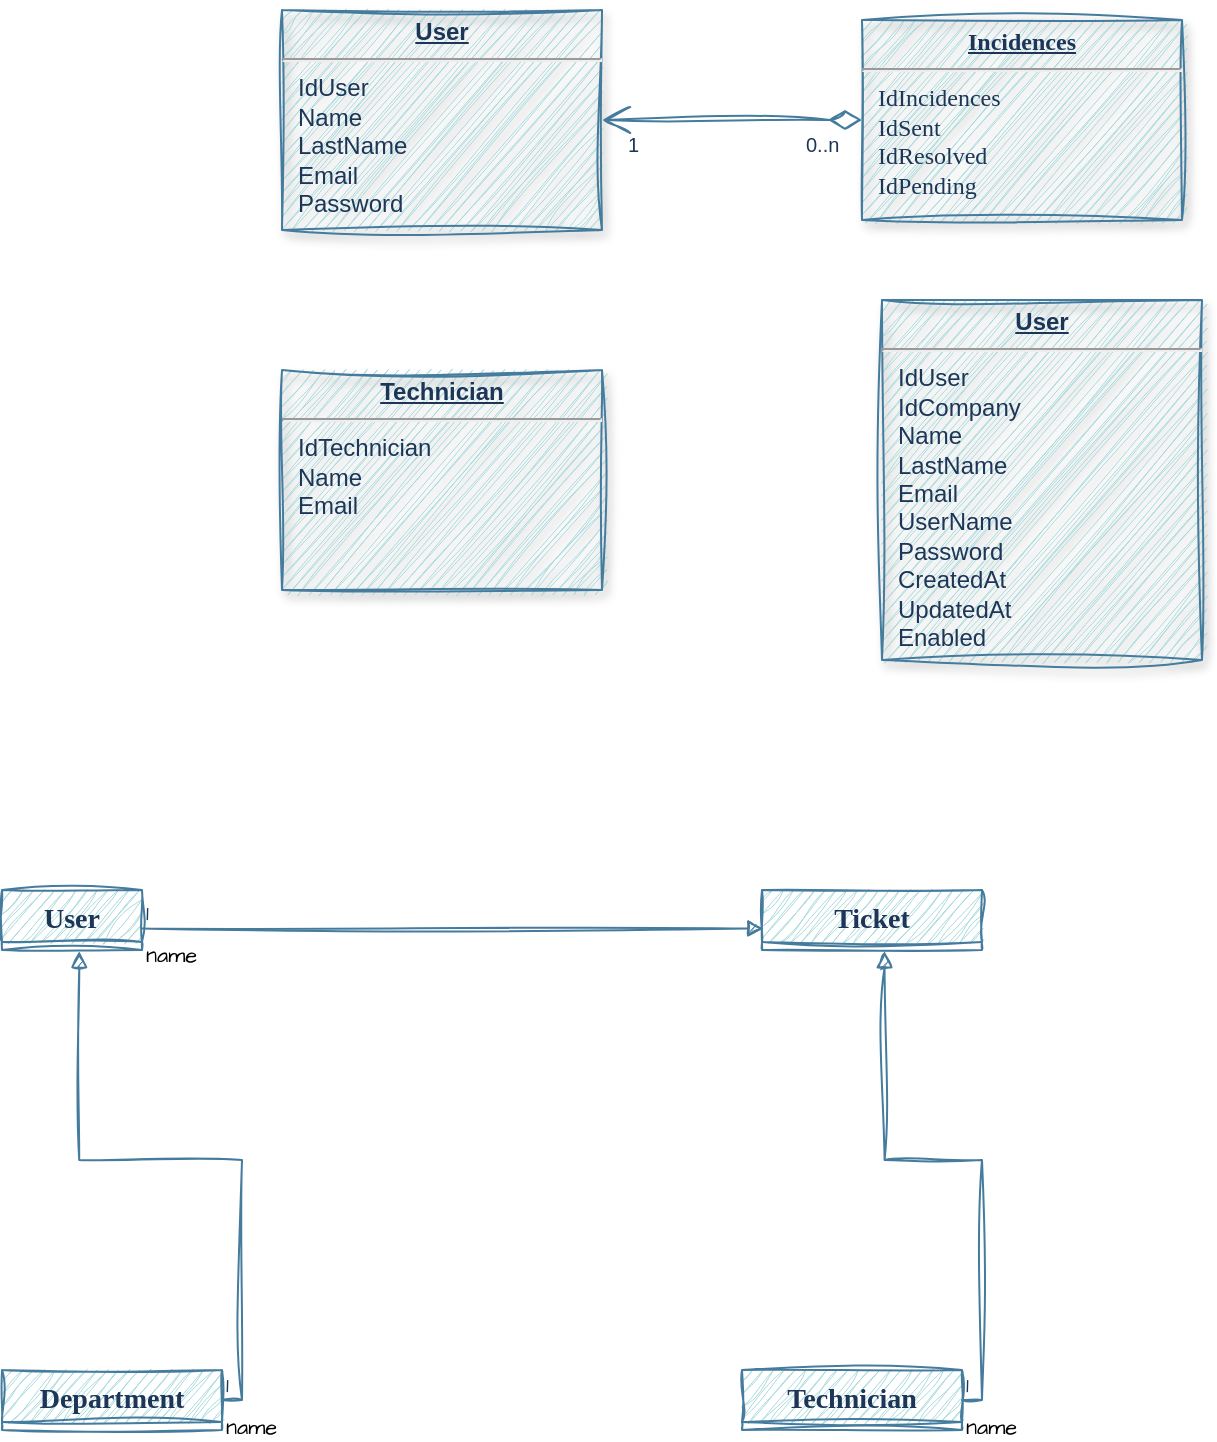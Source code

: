 <mxfile version="24.7.17">
  <diagram name="Page-1" id="efa7a0a1-bf9b-a30e-e6df-94a7791c09e9">
    <mxGraphModel dx="1114" dy="600" grid="1" gridSize="10" guides="1" tooltips="1" connect="1" arrows="1" fold="1" page="1" pageScale="1" pageWidth="826" pageHeight="1169" background="none" math="0" shadow="0">
      <root>
        <mxCell id="0" />
        <mxCell id="1" parent="0" />
        <mxCell id="22" value="&lt;p style=&quot;margin: 0px; margin-top: 4px; text-align: center; text-decoration: underline;&quot;&gt;&lt;strong&gt;User&lt;/strong&gt;&lt;/p&gt;&lt;hr /&gt;&lt;p style=&quot;margin: 0px; margin-left: 8px;&quot;&gt;IdUser&lt;/p&gt;&lt;p style=&quot;margin: 0px; margin-left: 8px;&quot;&gt;IdCompany&lt;/p&gt;&lt;p style=&quot;margin: 0px; margin-left: 8px;&quot;&gt;Name&lt;/p&gt;&lt;p style=&quot;margin: 0px; margin-left: 8px;&quot;&gt;LastName&lt;/p&gt;&lt;p style=&quot;margin: 0px; margin-left: 8px;&quot;&gt;Email&lt;/p&gt;&lt;p style=&quot;margin: 0px; margin-left: 8px;&quot;&gt;UserName&lt;/p&gt;&lt;p style=&quot;margin: 0px; margin-left: 8px;&quot;&gt;Password&lt;/p&gt;&lt;p style=&quot;margin: 0px; margin-left: 8px;&quot;&gt;CreatedAt&lt;/p&gt;&lt;p style=&quot;margin: 0px; margin-left: 8px;&quot;&gt;UpdatedAt&lt;/p&gt;&lt;p style=&quot;margin: 0px; margin-left: 8px;&quot;&gt;Enabled&lt;/p&gt;" style="verticalAlign=top;align=left;overflow=fill;fontSize=12;fontFamily=Helvetica;html=1;shadow=1;labelBackgroundColor=none;rounded=0;sketch=1;curveFitting=1;jiggle=2;fillColor=#A8DADC;strokeColor=#457B9D;fontColor=#1D3557;" parent="1" vertex="1">
          <mxGeometry x="550.0" y="205" width="160.0" height="180" as="geometry" />
        </mxCell>
        <mxCell id="BpRNYE2-Jp7DaFgBa-Ws-114" value="&lt;p style=&quot;margin: 0px; margin-top: 4px; text-align: center; text-decoration: underline;&quot;&gt;&lt;strong&gt;User&lt;/strong&gt;&lt;/p&gt;&lt;hr&gt;&lt;p style=&quot;margin: 0px; margin-left: 8px;&quot;&gt;IdUser&lt;/p&gt;&lt;p style=&quot;margin: 0px; margin-left: 8px;&quot;&gt;Name&lt;/p&gt;&lt;p style=&quot;margin: 0px; margin-left: 8px;&quot;&gt;LastName&lt;/p&gt;&lt;p style=&quot;margin: 0px; margin-left: 8px;&quot;&gt;Email&lt;/p&gt;&lt;p style=&quot;margin: 0px; margin-left: 8px;&quot;&gt;Password&lt;/p&gt;" style="verticalAlign=top;align=left;overflow=fill;fontSize=12;fontFamily=Helvetica;html=1;shadow=1;labelBackgroundColor=none;rounded=0;sketch=1;curveFitting=1;jiggle=2;fillColor=#A8DADC;strokeColor=#457B9D;fontColor=#1D3557;" parent="1" vertex="1">
          <mxGeometry x="250" y="60" width="160" height="110" as="geometry" />
        </mxCell>
        <mxCell id="BpRNYE2-Jp7DaFgBa-Ws-115" value="&lt;p style=&quot;margin: 0px; margin-top: 4px; text-align: center; text-decoration: underline;&quot;&gt;&lt;strong&gt;Incidences&lt;/strong&gt;&lt;/p&gt;&lt;hr&gt;&lt;p style=&quot;margin: 0px; margin-left: 8px;&quot;&gt;IdIncidences&lt;/p&gt;&lt;p style=&quot;margin: 0px; margin-left: 8px;&quot;&gt;IdSent&lt;/p&gt;&lt;p style=&quot;margin: 0px; margin-left: 8px;&quot;&gt;IdResolved&lt;/p&gt;&lt;p style=&quot;margin: 0px; margin-left: 8px;&quot;&gt;IdPending&lt;/p&gt;" style="verticalAlign=top;align=left;overflow=fill;fontSize=12;fontFamily=Comic Sans MS;html=1;shadow=1;rounded=0;labelBackgroundColor=none;sketch=1;curveFitting=1;jiggle=2;fillColor=#A8DADC;strokeColor=#457B9D;fontColor=#1D3557;" parent="1" vertex="1">
          <mxGeometry x="540" y="65" width="160" height="100" as="geometry" />
        </mxCell>
        <mxCell id="BpRNYE2-Jp7DaFgBa-Ws-120" value="" style="endArrow=open;endSize=12;startArrow=diamondThin;startSize=14;startFill=0;edgeStyle=orthogonalEdgeStyle;labelBackgroundColor=none;fontColor=default;sketch=1;curveFitting=1;jiggle=2;rounded=0;strokeColor=#457B9D;" parent="1" source="BpRNYE2-Jp7DaFgBa-Ws-115" target="BpRNYE2-Jp7DaFgBa-Ws-114" edge="1">
          <mxGeometry x="1389.36" y="130" as="geometry">
            <mxPoint x="759.36" y="-240" as="sourcePoint" />
            <mxPoint x="919.36" y="-240" as="targetPoint" />
          </mxGeometry>
        </mxCell>
        <mxCell id="BpRNYE2-Jp7DaFgBa-Ws-121" value="0..n" style="resizable=0;align=left;verticalAlign=top;labelBackgroundColor=none;fontSize=10;shadow=1;rounded=0;sketch=1;curveFitting=1;jiggle=2;fillColor=#A8DADC;strokeColor=#457B9D;fontColor=#1D3557;" parent="BpRNYE2-Jp7DaFgBa-Ws-120" connectable="0" vertex="1">
          <mxGeometry x="-1" relative="1" as="geometry">
            <mxPoint x="-30" as="offset" />
          </mxGeometry>
        </mxCell>
        <mxCell id="BpRNYE2-Jp7DaFgBa-Ws-122" value="1" style="resizable=0;align=right;verticalAlign=top;labelBackgroundColor=none;fontSize=10;shadow=1;rounded=0;sketch=1;curveFitting=1;jiggle=2;fillColor=#A8DADC;strokeColor=#457B9D;fontColor=#1D3557;" parent="BpRNYE2-Jp7DaFgBa-Ws-120" connectable="0" vertex="1">
          <mxGeometry x="1" relative="1" as="geometry">
            <mxPoint x="20" y="2.728e-13" as="offset" />
          </mxGeometry>
        </mxCell>
        <mxCell id="BpRNYE2-Jp7DaFgBa-Ws-126" value="&lt;p style=&quot;margin: 0px; margin-top: 4px; text-align: center; text-decoration: underline;&quot;&gt;&lt;strong&gt;Technician&lt;/strong&gt;&lt;/p&gt;&lt;hr&gt;&lt;p style=&quot;margin: 0px; margin-left: 8px;&quot;&gt;IdTechnician&lt;/p&gt;&lt;p style=&quot;margin: 0px; margin-left: 8px;&quot;&gt;Name&lt;/p&gt;&lt;p style=&quot;margin: 0px; margin-left: 8px;&quot;&gt;Email&lt;/p&gt;&lt;p style=&quot;margin: 0px; margin-left: 8px;&quot;&gt;&lt;br&gt;&lt;/p&gt;" style="verticalAlign=top;align=left;overflow=fill;fontSize=12;fontFamily=Helvetica;html=1;shadow=1;labelBackgroundColor=none;rounded=0;sketch=1;curveFitting=1;jiggle=2;fillColor=#A8DADC;strokeColor=#457B9D;fontColor=#1D3557;" parent="1" vertex="1">
          <mxGeometry x="250" y="240" width="160" height="110" as="geometry" />
        </mxCell>
        <mxCell id="gRg0W0RZRQ-PAgkCzWt9-22" value="User" style="swimlane;fontStyle=1;align=center;verticalAlign=top;childLayout=stackLayout;horizontal=1;startSize=26;horizontalStack=0;resizeParent=1;resizeParentMax=0;resizeLast=0;collapsible=1;marginBottom=0;whiteSpace=wrap;html=1;sketch=1;hachureGap=4;jiggle=2;curveFitting=1;fontFamily=Comic Sans MS;fontSize=14;rounded=0;labelBackgroundColor=none;fillColor=#A8DADC;strokeColor=#457B9D;fontColor=#1D3557;" parent="1" vertex="1" collapsed="1">
          <mxGeometry x="110" y="500" width="70" height="30" as="geometry">
            <mxRectangle x="110" y="500" width="210" height="170" as="alternateBounds" />
          </mxGeometry>
        </mxCell>
        <mxCell id="gRg0W0RZRQ-PAgkCzWt9-23" value="&lt;div&gt;+Id: int&lt;/div&gt;&lt;div&gt;+name: String&lt;/div&gt;&lt;div&gt;+lastName: String&lt;/div&gt;&lt;div&gt;+email: String&lt;/div&gt;" style="text;align=left;verticalAlign=top;spacingLeft=4;spacingRight=4;overflow=hidden;rotatable=0;points=[[0,0.5],[1,0.5]];portConstraint=eastwest;whiteSpace=wrap;html=1;fontFamily=Comic Sans MS;fontSize=14;rounded=0;labelBackgroundColor=none;fontColor=#1D3557;" parent="gRg0W0RZRQ-PAgkCzWt9-22" vertex="1">
          <mxGeometry y="26" width="210" height="84" as="geometry" />
        </mxCell>
        <mxCell id="gRg0W0RZRQ-PAgkCzWt9-24" value="" style="line;strokeWidth=1;align=left;verticalAlign=middle;spacingTop=-1;spacingLeft=3;spacingRight=3;rotatable=0;labelPosition=right;points=[];portConstraint=eastwest;sketch=1;hachureGap=4;jiggle=2;curveFitting=1;fontFamily=Comic Sans MS;fontSize=14;rounded=0;labelBackgroundColor=none;fillColor=#A8DADC;strokeColor=#457B9D;fontColor=#1D3557;" parent="gRg0W0RZRQ-PAgkCzWt9-22" vertex="1">
          <mxGeometry y="110" width="210" height="8" as="geometry" />
        </mxCell>
        <mxCell id="gRg0W0RZRQ-PAgkCzWt9-25" value="+createTicket()&lt;div&gt;+viewTicket()&lt;/div&gt;" style="text;align=left;verticalAlign=top;spacingLeft=4;spacingRight=4;overflow=hidden;rotatable=0;points=[[0,0.5],[1,0.5]];portConstraint=eastwest;whiteSpace=wrap;html=1;fontFamily=Comic Sans MS;fontSize=14;rounded=0;labelBackgroundColor=none;fontColor=#1D3557;" parent="gRg0W0RZRQ-PAgkCzWt9-22" vertex="1">
          <mxGeometry y="118" width="210" height="52" as="geometry" />
        </mxCell>
        <mxCell id="gRg0W0RZRQ-PAgkCzWt9-26" value="Technician" style="swimlane;fontStyle=1;align=center;verticalAlign=top;childLayout=stackLayout;horizontal=1;startSize=26;horizontalStack=0;resizeParent=1;resizeParentMax=0;resizeLast=0;collapsible=1;marginBottom=0;whiteSpace=wrap;html=1;sketch=1;hachureGap=4;jiggle=2;curveFitting=1;fontFamily=Comic Sans MS;fontSize=14;rounded=0;labelBackgroundColor=none;fillColor=#A8DADC;strokeColor=#457B9D;fontColor=#1D3557;" parent="1" vertex="1" collapsed="1">
          <mxGeometry x="480" y="740" width="110" height="30" as="geometry">
            <mxRectangle x="480" y="740" width="210" height="170" as="alternateBounds" />
          </mxGeometry>
        </mxCell>
        <mxCell id="gRg0W0RZRQ-PAgkCzWt9-27" value="+Id: int&lt;div&gt;+name: String&lt;/div&gt;&lt;div&gt;+lastName: String&lt;/div&gt;&lt;div&gt;+email: String&lt;/div&gt;" style="text;align=left;verticalAlign=top;spacingLeft=4;spacingRight=4;overflow=hidden;rotatable=0;points=[[0,0.5],[1,0.5]];portConstraint=eastwest;whiteSpace=wrap;html=1;fontFamily=Comic Sans MS;fontSize=14;rounded=0;labelBackgroundColor=none;fontColor=#1D3557;" parent="gRg0W0RZRQ-PAgkCzWt9-26" vertex="1">
          <mxGeometry y="26" width="210" height="84" as="geometry" />
        </mxCell>
        <mxCell id="gRg0W0RZRQ-PAgkCzWt9-28" value="" style="line;strokeWidth=1;align=left;verticalAlign=middle;spacingTop=-1;spacingLeft=3;spacingRight=3;rotatable=0;labelPosition=right;points=[];portConstraint=eastwest;sketch=1;hachureGap=4;jiggle=2;curveFitting=1;fontFamily=Comic Sans MS;fontSize=14;rounded=0;labelBackgroundColor=none;fillColor=#A8DADC;strokeColor=#457B9D;fontColor=#1D3557;" parent="gRg0W0RZRQ-PAgkCzWt9-26" vertex="1">
          <mxGeometry y="110" width="210" height="8" as="geometry" />
        </mxCell>
        <mxCell id="gRg0W0RZRQ-PAgkCzWt9-29" value="+assignTicket()&lt;div&gt;+resolveTicket()&lt;/div&gt;" style="text;align=left;verticalAlign=top;spacingLeft=4;spacingRight=4;overflow=hidden;rotatable=0;points=[[0,0.5],[1,0.5]];portConstraint=eastwest;whiteSpace=wrap;html=1;fontFamily=Comic Sans MS;fontSize=14;rounded=0;labelBackgroundColor=none;fontColor=#1D3557;" parent="gRg0W0RZRQ-PAgkCzWt9-26" vertex="1">
          <mxGeometry y="118" width="210" height="52" as="geometry" />
        </mxCell>
        <mxCell id="gRg0W0RZRQ-PAgkCzWt9-31" value="Ticket" style="swimlane;fontStyle=1;align=center;verticalAlign=top;childLayout=stackLayout;horizontal=1;startSize=26;horizontalStack=0;resizeParent=1;resizeParentMax=0;resizeLast=0;collapsible=1;marginBottom=0;whiteSpace=wrap;html=1;sketch=1;hachureGap=4;jiggle=2;curveFitting=1;fontFamily=Comic Sans MS;fontSize=14;rounded=0;labelBackgroundColor=none;fillColor=#A8DADC;strokeColor=#457B9D;fontColor=#1D3557;" parent="1" vertex="1" collapsed="1">
          <mxGeometry x="490" y="500" width="110" height="30" as="geometry">
            <mxRectangle x="490" y="500" width="210" height="170" as="alternateBounds" />
          </mxGeometry>
        </mxCell>
        <mxCell id="gRg0W0RZRQ-PAgkCzWt9-32" value="+Id: int&lt;div&gt;+IdDescription: String&lt;span style=&quot;background-color: initial;&quot;&gt;+Status: String&lt;/span&gt;&lt;/div&gt;&lt;div&gt;&lt;span style=&quot;background-color: initial;&quot;&gt;+priority: String&lt;br&gt;&lt;/span&gt;&lt;/div&gt;" style="text;align=left;verticalAlign=top;spacingLeft=4;spacingRight=4;overflow=hidden;rotatable=0;points=[[0,0.5],[1,0.5]];portConstraint=eastwest;whiteSpace=wrap;html=1;fontFamily=Comic Sans MS;fontSize=14;rounded=0;labelBackgroundColor=none;fontColor=#1D3557;" parent="gRg0W0RZRQ-PAgkCzWt9-31" vertex="1">
          <mxGeometry y="26" width="210" height="84" as="geometry" />
        </mxCell>
        <mxCell id="gRg0W0RZRQ-PAgkCzWt9-33" value="" style="line;strokeWidth=1;align=left;verticalAlign=middle;spacingTop=-1;spacingLeft=3;spacingRight=3;rotatable=0;labelPosition=right;points=[];portConstraint=eastwest;sketch=1;hachureGap=4;jiggle=2;curveFitting=1;fontFamily=Comic Sans MS;fontSize=14;rounded=0;labelBackgroundColor=none;fillColor=#A8DADC;strokeColor=#457B9D;fontColor=#1D3557;" parent="gRg0W0RZRQ-PAgkCzWt9-31" vertex="1">
          <mxGeometry y="110" width="210" height="8" as="geometry" />
        </mxCell>
        <mxCell id="gRg0W0RZRQ-PAgkCzWt9-34" value="+createTicket()&lt;div&gt;+closeTicket()&lt;/div&gt;" style="text;align=left;verticalAlign=top;spacingLeft=4;spacingRight=4;overflow=hidden;rotatable=0;points=[[0,0.5],[1,0.5]];portConstraint=eastwest;whiteSpace=wrap;html=1;fontFamily=Comic Sans MS;fontSize=14;rounded=0;labelBackgroundColor=none;fontColor=#1D3557;" parent="gRg0W0RZRQ-PAgkCzWt9-31" vertex="1">
          <mxGeometry y="118" width="210" height="52" as="geometry" />
        </mxCell>
        <mxCell id="gRg0W0RZRQ-PAgkCzWt9-35" value="Department" style="swimlane;fontStyle=1;align=center;verticalAlign=top;childLayout=stackLayout;horizontal=1;startSize=26;horizontalStack=0;resizeParent=1;resizeParentMax=0;resizeLast=0;collapsible=1;marginBottom=0;whiteSpace=wrap;html=1;sketch=1;hachureGap=4;jiggle=2;curveFitting=1;fontFamily=Comic Sans MS;fontSize=14;rounded=0;labelBackgroundColor=none;fillColor=#A8DADC;strokeColor=#457B9D;fontColor=#1D3557;" parent="1" vertex="1" collapsed="1">
          <mxGeometry x="110" y="740" width="110" height="30" as="geometry">
            <mxRectangle x="110" y="740" width="210" height="88" as="alternateBounds" />
          </mxGeometry>
        </mxCell>
        <mxCell id="gRg0W0RZRQ-PAgkCzWt9-36" value="+Id: int&lt;div&gt;+name: String&lt;/div&gt;" style="text;align=left;verticalAlign=top;spacingLeft=4;spacingRight=4;overflow=hidden;rotatable=0;points=[[0,0.5],[1,0.5]];portConstraint=eastwest;whiteSpace=wrap;html=1;fontFamily=Comic Sans MS;fontSize=14;rounded=0;labelBackgroundColor=none;fontColor=#1D3557;" parent="gRg0W0RZRQ-PAgkCzWt9-35" vertex="1">
          <mxGeometry y="26" width="210" height="54" as="geometry" />
        </mxCell>
        <mxCell id="gRg0W0RZRQ-PAgkCzWt9-37" value="" style="line;strokeWidth=1;align=left;verticalAlign=middle;spacingTop=-1;spacingLeft=3;spacingRight=3;rotatable=0;labelPosition=right;points=[];portConstraint=eastwest;sketch=1;hachureGap=4;jiggle=2;curveFitting=1;fontFamily=Comic Sans MS;fontSize=14;rounded=0;labelBackgroundColor=none;fillColor=#A8DADC;strokeColor=#457B9D;fontColor=#1D3557;" parent="gRg0W0RZRQ-PAgkCzWt9-35" vertex="1">
          <mxGeometry y="80" width="210" height="8" as="geometry" />
        </mxCell>
        <mxCell id="u5VN4DY4F6Z2wBdutTIr-22" value="name" style="endArrow=block;endFill=1;html=1;edgeStyle=orthogonalEdgeStyle;align=left;verticalAlign=top;rounded=0;sketch=1;hachureGap=4;jiggle=2;curveFitting=1;fontFamily=Architects Daughter;fontSource=https%3A%2F%2Ffonts.googleapis.com%2Fcss%3Ffamily%3DArchitects%2BDaughter;exitX=1.005;exitY=0.643;exitDx=0;exitDy=0;exitPerimeter=0;entryX=0.01;entryY=0.643;entryDx=0;entryDy=0;entryPerimeter=0;labelBackgroundColor=none;strokeColor=#457B9D;fontColor=default;" edge="1" parent="1" source="gRg0W0RZRQ-PAgkCzWt9-23" target="gRg0W0RZRQ-PAgkCzWt9-32">
          <mxGeometry x="-1" relative="1" as="geometry">
            <mxPoint x="333" y="585" as="sourcePoint" />
            <mxPoint x="493" y="585" as="targetPoint" />
          </mxGeometry>
        </mxCell>
        <mxCell id="u5VN4DY4F6Z2wBdutTIr-23" value="1" style="edgeLabel;resizable=0;html=1;align=left;verticalAlign=bottom;sketch=1;hachureGap=4;jiggle=2;curveFitting=1;fontFamily=Architects Daughter;fontSource=https%3A%2F%2Ffonts.googleapis.com%2Fcss%3Ffamily%3DArchitects%2BDaughter;rounded=0;labelBackgroundColor=none;fontColor=#1D3557;" connectable="0" vertex="1" parent="u5VN4DY4F6Z2wBdutTIr-22">
          <mxGeometry x="-1" relative="1" as="geometry" />
        </mxCell>
        <mxCell id="u5VN4DY4F6Z2wBdutTIr-24" value="name" style="endArrow=block;endFill=1;html=1;edgeStyle=orthogonalEdgeStyle;align=left;verticalAlign=top;rounded=0;sketch=1;hachureGap=4;jiggle=2;curveFitting=1;fontFamily=Architects Daughter;fontSource=https%3A%2F%2Ffonts.googleapis.com%2Fcss%3Ffamily%3DArchitects%2BDaughter;entryX=0.557;entryY=1.019;entryDx=0;entryDy=0;entryPerimeter=0;exitX=1;exitY=0.5;exitDx=0;exitDy=0;labelBackgroundColor=none;strokeColor=#457B9D;fontColor=default;" edge="1" parent="1" source="gRg0W0RZRQ-PAgkCzWt9-27" target="gRg0W0RZRQ-PAgkCzWt9-34">
          <mxGeometry x="-1" relative="1" as="geometry">
            <mxPoint x="607" y="730" as="sourcePoint" />
            <mxPoint x="499" y="720" as="targetPoint" />
          </mxGeometry>
        </mxCell>
        <mxCell id="u5VN4DY4F6Z2wBdutTIr-25" value="1" style="edgeLabel;resizable=0;html=1;align=left;verticalAlign=bottom;sketch=1;hachureGap=4;jiggle=2;curveFitting=1;fontFamily=Architects Daughter;fontSource=https%3A%2F%2Ffonts.googleapis.com%2Fcss%3Ffamily%3DArchitects%2BDaughter;rounded=0;labelBackgroundColor=none;fontColor=#1D3557;" connectable="0" vertex="1" parent="u5VN4DY4F6Z2wBdutTIr-24">
          <mxGeometry x="-1" relative="1" as="geometry" />
        </mxCell>
        <mxCell id="u5VN4DY4F6Z2wBdutTIr-26" value="name" style="endArrow=block;endFill=1;html=1;edgeStyle=orthogonalEdgeStyle;align=left;verticalAlign=top;rounded=0;sketch=1;hachureGap=4;jiggle=2;curveFitting=1;fontFamily=Architects Daughter;fontSource=https%3A%2F%2Ffonts.googleapis.com%2Fcss%3Ffamily%3DArchitects%2BDaughter;exitX=1;exitY=0.5;exitDx=0;exitDy=0;entryX=0.552;entryY=1.019;entryDx=0;entryDy=0;entryPerimeter=0;labelBackgroundColor=none;strokeColor=#457B9D;fontColor=default;" edge="1" parent="1" source="gRg0W0RZRQ-PAgkCzWt9-36" target="gRg0W0RZRQ-PAgkCzWt9-25">
          <mxGeometry x="-1" relative="1" as="geometry">
            <mxPoint x="328" y="720" as="sourcePoint" />
            <mxPoint x="499" y="720" as="targetPoint" />
          </mxGeometry>
        </mxCell>
        <mxCell id="u5VN4DY4F6Z2wBdutTIr-27" value="1" style="edgeLabel;resizable=0;html=1;align=left;verticalAlign=bottom;sketch=1;hachureGap=4;jiggle=2;curveFitting=1;fontFamily=Architects Daughter;fontSource=https%3A%2F%2Ffonts.googleapis.com%2Fcss%3Ffamily%3DArchitects%2BDaughter;rounded=0;labelBackgroundColor=none;fontColor=#1D3557;" connectable="0" vertex="1" parent="u5VN4DY4F6Z2wBdutTIr-26">
          <mxGeometry x="-1" relative="1" as="geometry" />
        </mxCell>
      </root>
    </mxGraphModel>
  </diagram>
</mxfile>
